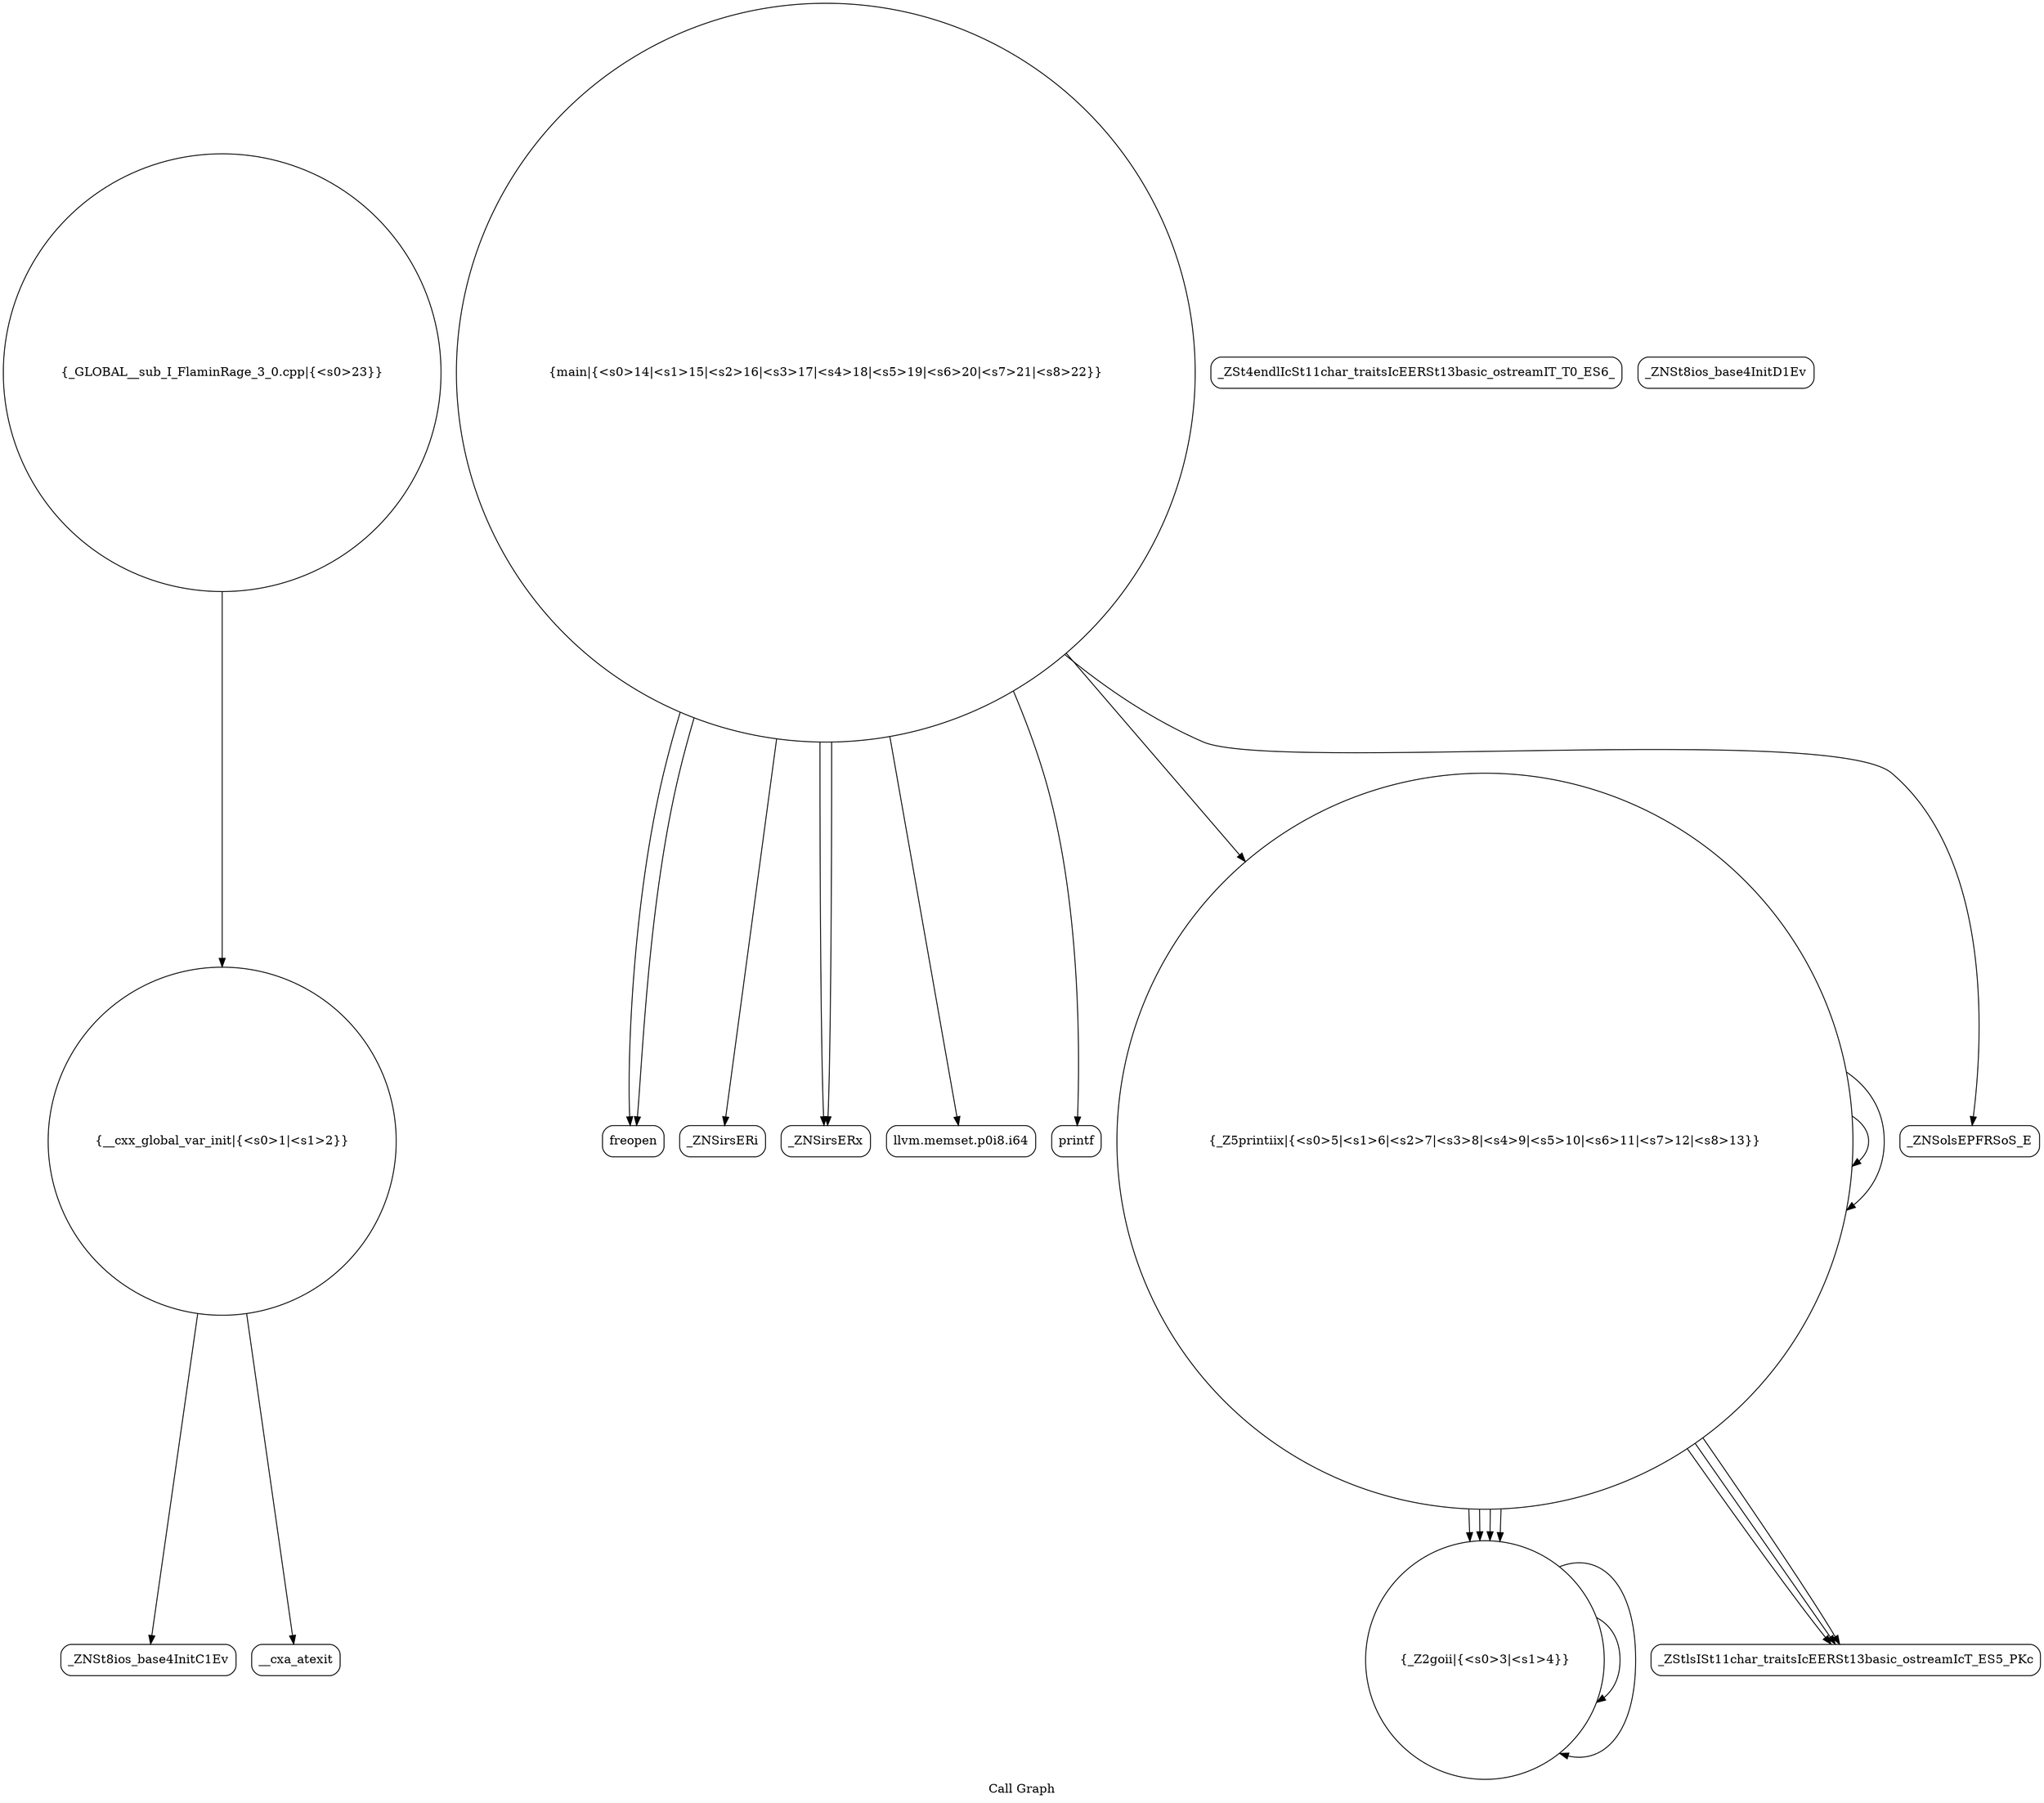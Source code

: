 digraph "Call Graph" {
	label="Call Graph";

	Node0x5555de41e9d0 [shape=record,shape=circle,label="{__cxx_global_var_init|{<s0>1|<s1>2}}"];
	Node0x5555de41e9d0:s0 -> Node0x5555de41ee60[color=black];
	Node0x5555de41e9d0:s1 -> Node0x5555de41ef60[color=black];
	Node0x5555de41f160 [shape=record,shape=circle,label="{main|{<s0>14|<s1>15|<s2>16|<s3>17|<s4>18|<s5>19|<s6>20|<s7>21|<s8>22}}"];
	Node0x5555de41f160:s0 -> Node0x5555de41f1e0[color=black];
	Node0x5555de41f160:s1 -> Node0x5555de41f1e0[color=black];
	Node0x5555de41f160:s2 -> Node0x5555de41f260[color=black];
	Node0x5555de41f160:s3 -> Node0x5555de41f2e0[color=black];
	Node0x5555de41f160:s4 -> Node0x5555de41f2e0[color=black];
	Node0x5555de41f160:s5 -> Node0x5555de41f360[color=black];
	Node0x5555de41f160:s6 -> Node0x5555de41f3e0[color=black];
	Node0x5555de41f160:s7 -> Node0x5555de41f060[color=black];
	Node0x5555de41f160:s8 -> Node0x5555de41f460[color=black];
	Node0x5555de41f4e0 [shape=record,shape=Mrecord,label="{_ZSt4endlIcSt11char_traitsIcEERSt13basic_ostreamIT_T0_ES6_}"];
	Node0x5555de41eee0 [shape=record,shape=Mrecord,label="{_ZNSt8ios_base4InitD1Ev}"];
	Node0x5555de41f260 [shape=record,shape=Mrecord,label="{_ZNSirsERi}"];
	Node0x5555de41efe0 [shape=record,shape=circle,label="{_Z2goii|{<s0>3|<s1>4}}"];
	Node0x5555de41efe0:s0 -> Node0x5555de41efe0[color=black];
	Node0x5555de41efe0:s1 -> Node0x5555de41efe0[color=black];
	Node0x5555de41f360 [shape=record,shape=Mrecord,label="{llvm.memset.p0i8.i64}"];
	Node0x5555de41f0e0 [shape=record,shape=Mrecord,label="{_ZStlsISt11char_traitsIcEERSt13basic_ostreamIcT_ES5_PKc}"];
	Node0x5555de41f460 [shape=record,shape=Mrecord,label="{_ZNSolsEPFRSoS_E}"];
	Node0x5555de41ee60 [shape=record,shape=Mrecord,label="{_ZNSt8ios_base4InitC1Ev}"];
	Node0x5555de41f1e0 [shape=record,shape=Mrecord,label="{freopen}"];
	Node0x5555de41f560 [shape=record,shape=circle,label="{_GLOBAL__sub_I_FlaminRage_3_0.cpp|{<s0>23}}"];
	Node0x5555de41f560:s0 -> Node0x5555de41e9d0[color=black];
	Node0x5555de41ef60 [shape=record,shape=Mrecord,label="{__cxa_atexit}"];
	Node0x5555de41f2e0 [shape=record,shape=Mrecord,label="{_ZNSirsERx}"];
	Node0x5555de41f060 [shape=record,shape=circle,label="{_Z5printiix|{<s0>5|<s1>6|<s2>7|<s3>8|<s4>9|<s5>10|<s6>11|<s7>12|<s8>13}}"];
	Node0x5555de41f060:s0 -> Node0x5555de41efe0[color=black];
	Node0x5555de41f060:s1 -> Node0x5555de41f0e0[color=black];
	Node0x5555de41f060:s2 -> Node0x5555de41f060[color=black];
	Node0x5555de41f060:s3 -> Node0x5555de41efe0[color=black];
	Node0x5555de41f060:s4 -> Node0x5555de41efe0[color=black];
	Node0x5555de41f060:s5 -> Node0x5555de41f0e0[color=black];
	Node0x5555de41f060:s6 -> Node0x5555de41f060[color=black];
	Node0x5555de41f060:s7 -> Node0x5555de41efe0[color=black];
	Node0x5555de41f060:s8 -> Node0x5555de41f0e0[color=black];
	Node0x5555de41f3e0 [shape=record,shape=Mrecord,label="{printf}"];
}

